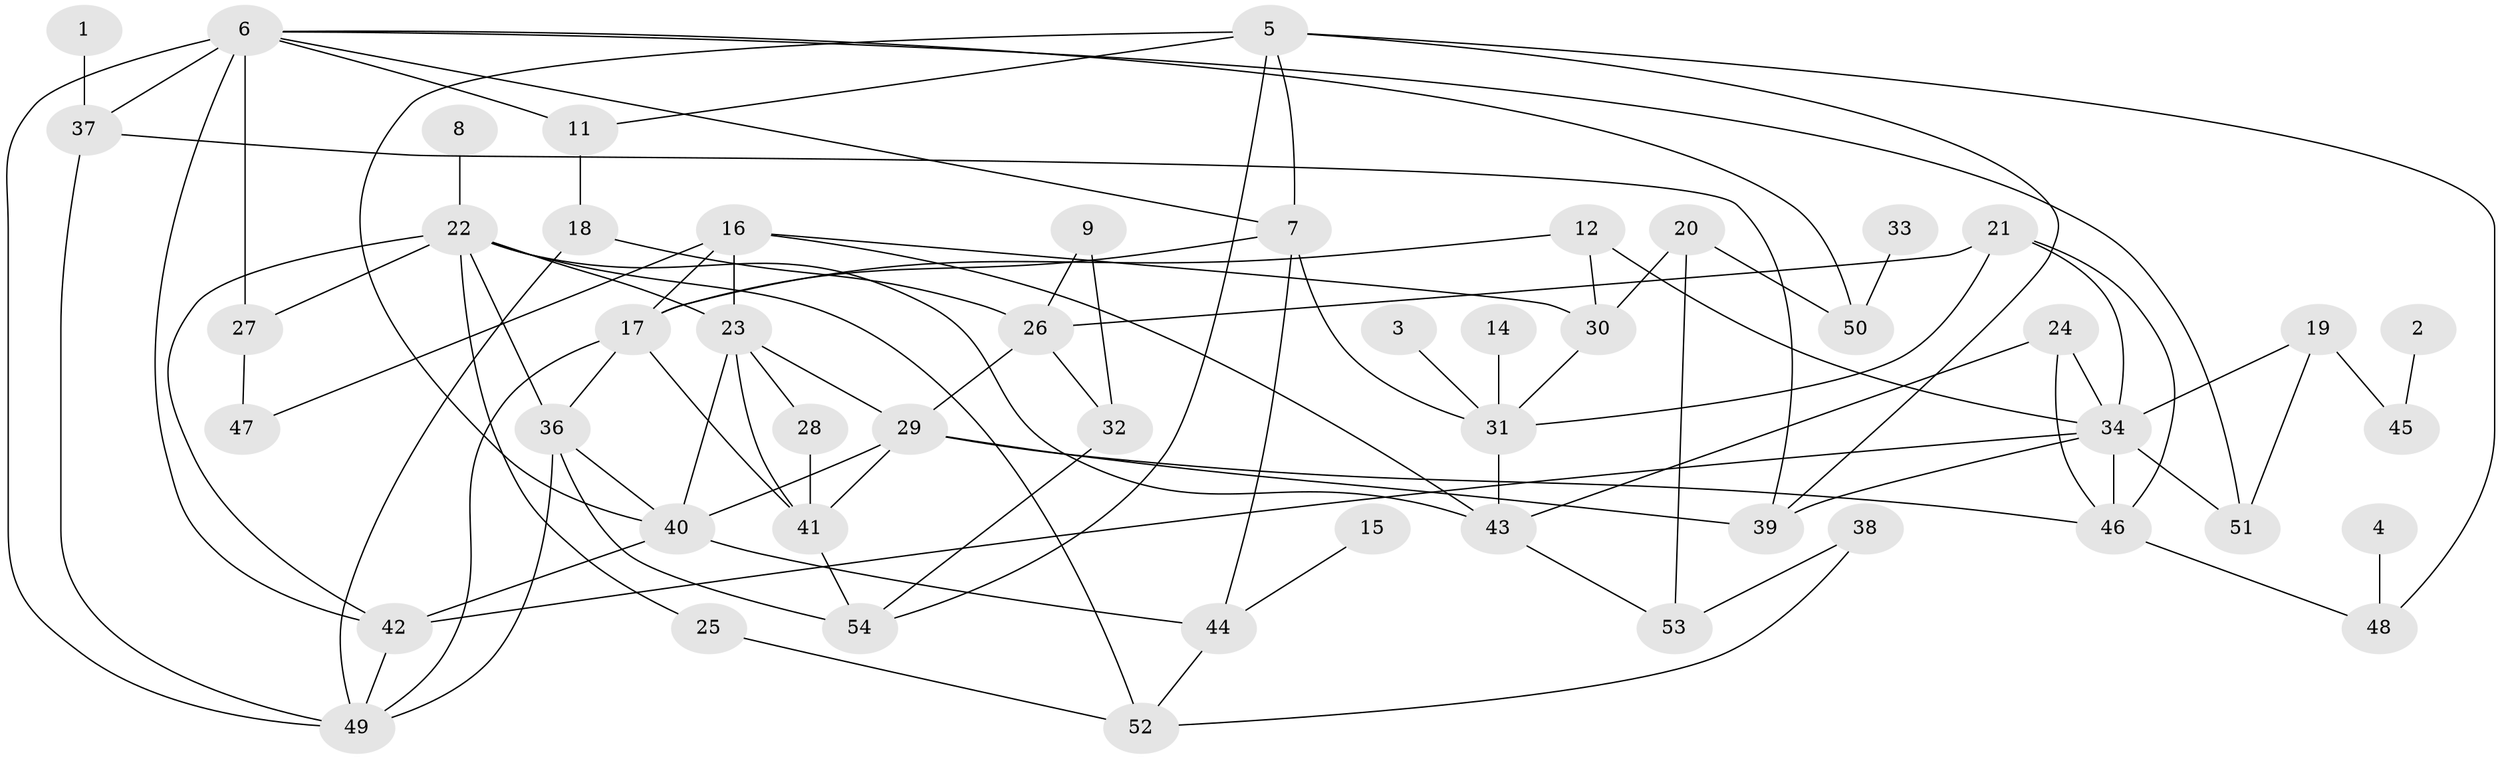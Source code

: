 // original degree distribution, {1: 0.14772727272727273, 2: 0.2159090909090909, 6: 0.056818181818181816, 3: 0.25, 5: 0.125, 4: 0.17045454545454544, 0: 0.03409090909090909}
// Generated by graph-tools (version 1.1) at 2025/35/03/04/25 23:35:57]
// undirected, 51 vertices, 95 edges
graph export_dot {
  node [color=gray90,style=filled];
  1;
  2;
  3;
  4;
  5;
  6;
  7;
  8;
  9;
  11;
  12;
  14;
  15;
  16;
  17;
  18;
  19;
  20;
  21;
  22;
  23;
  24;
  25;
  26;
  27;
  28;
  29;
  30;
  31;
  32;
  33;
  34;
  36;
  37;
  38;
  39;
  40;
  41;
  42;
  43;
  44;
  45;
  46;
  47;
  48;
  49;
  50;
  51;
  52;
  53;
  54;
  1 -- 37 [weight=1.0];
  2 -- 45 [weight=1.0];
  3 -- 31 [weight=1.0];
  4 -- 48 [weight=1.0];
  5 -- 7 [weight=1.0];
  5 -- 11 [weight=1.0];
  5 -- 39 [weight=1.0];
  5 -- 40 [weight=1.0];
  5 -- 48 [weight=1.0];
  5 -- 54 [weight=1.0];
  6 -- 7 [weight=1.0];
  6 -- 11 [weight=1.0];
  6 -- 27 [weight=1.0];
  6 -- 37 [weight=2.0];
  6 -- 42 [weight=1.0];
  6 -- 49 [weight=1.0];
  6 -- 50 [weight=1.0];
  6 -- 51 [weight=1.0];
  7 -- 17 [weight=1.0];
  7 -- 31 [weight=1.0];
  7 -- 44 [weight=1.0];
  8 -- 22 [weight=1.0];
  9 -- 26 [weight=1.0];
  9 -- 32 [weight=1.0];
  11 -- 18 [weight=1.0];
  12 -- 17 [weight=1.0];
  12 -- 30 [weight=1.0];
  12 -- 34 [weight=1.0];
  14 -- 31 [weight=1.0];
  15 -- 44 [weight=1.0];
  16 -- 17 [weight=1.0];
  16 -- 23 [weight=1.0];
  16 -- 30 [weight=1.0];
  16 -- 43 [weight=1.0];
  16 -- 47 [weight=1.0];
  17 -- 36 [weight=1.0];
  17 -- 41 [weight=1.0];
  17 -- 49 [weight=1.0];
  18 -- 26 [weight=1.0];
  18 -- 49 [weight=1.0];
  19 -- 34 [weight=1.0];
  19 -- 45 [weight=1.0];
  19 -- 51 [weight=1.0];
  20 -- 30 [weight=1.0];
  20 -- 50 [weight=1.0];
  20 -- 53 [weight=1.0];
  21 -- 26 [weight=1.0];
  21 -- 31 [weight=1.0];
  21 -- 34 [weight=1.0];
  21 -- 46 [weight=1.0];
  22 -- 23 [weight=1.0];
  22 -- 25 [weight=1.0];
  22 -- 27 [weight=2.0];
  22 -- 36 [weight=1.0];
  22 -- 42 [weight=1.0];
  22 -- 43 [weight=1.0];
  22 -- 52 [weight=1.0];
  23 -- 28 [weight=1.0];
  23 -- 29 [weight=1.0];
  23 -- 40 [weight=1.0];
  23 -- 41 [weight=1.0];
  24 -- 34 [weight=1.0];
  24 -- 43 [weight=1.0];
  24 -- 46 [weight=1.0];
  25 -- 52 [weight=1.0];
  26 -- 29 [weight=1.0];
  26 -- 32 [weight=1.0];
  27 -- 47 [weight=1.0];
  28 -- 41 [weight=1.0];
  29 -- 39 [weight=1.0];
  29 -- 40 [weight=1.0];
  29 -- 41 [weight=1.0];
  29 -- 46 [weight=1.0];
  30 -- 31 [weight=1.0];
  31 -- 43 [weight=1.0];
  32 -- 54 [weight=1.0];
  33 -- 50 [weight=1.0];
  34 -- 39 [weight=1.0];
  34 -- 42 [weight=1.0];
  34 -- 46 [weight=1.0];
  34 -- 51 [weight=1.0];
  36 -- 40 [weight=1.0];
  36 -- 49 [weight=1.0];
  36 -- 54 [weight=1.0];
  37 -- 39 [weight=1.0];
  37 -- 49 [weight=1.0];
  38 -- 52 [weight=1.0];
  38 -- 53 [weight=1.0];
  40 -- 42 [weight=1.0];
  40 -- 44 [weight=1.0];
  41 -- 54 [weight=1.0];
  42 -- 49 [weight=1.0];
  43 -- 53 [weight=1.0];
  44 -- 52 [weight=1.0];
  46 -- 48 [weight=1.0];
}
